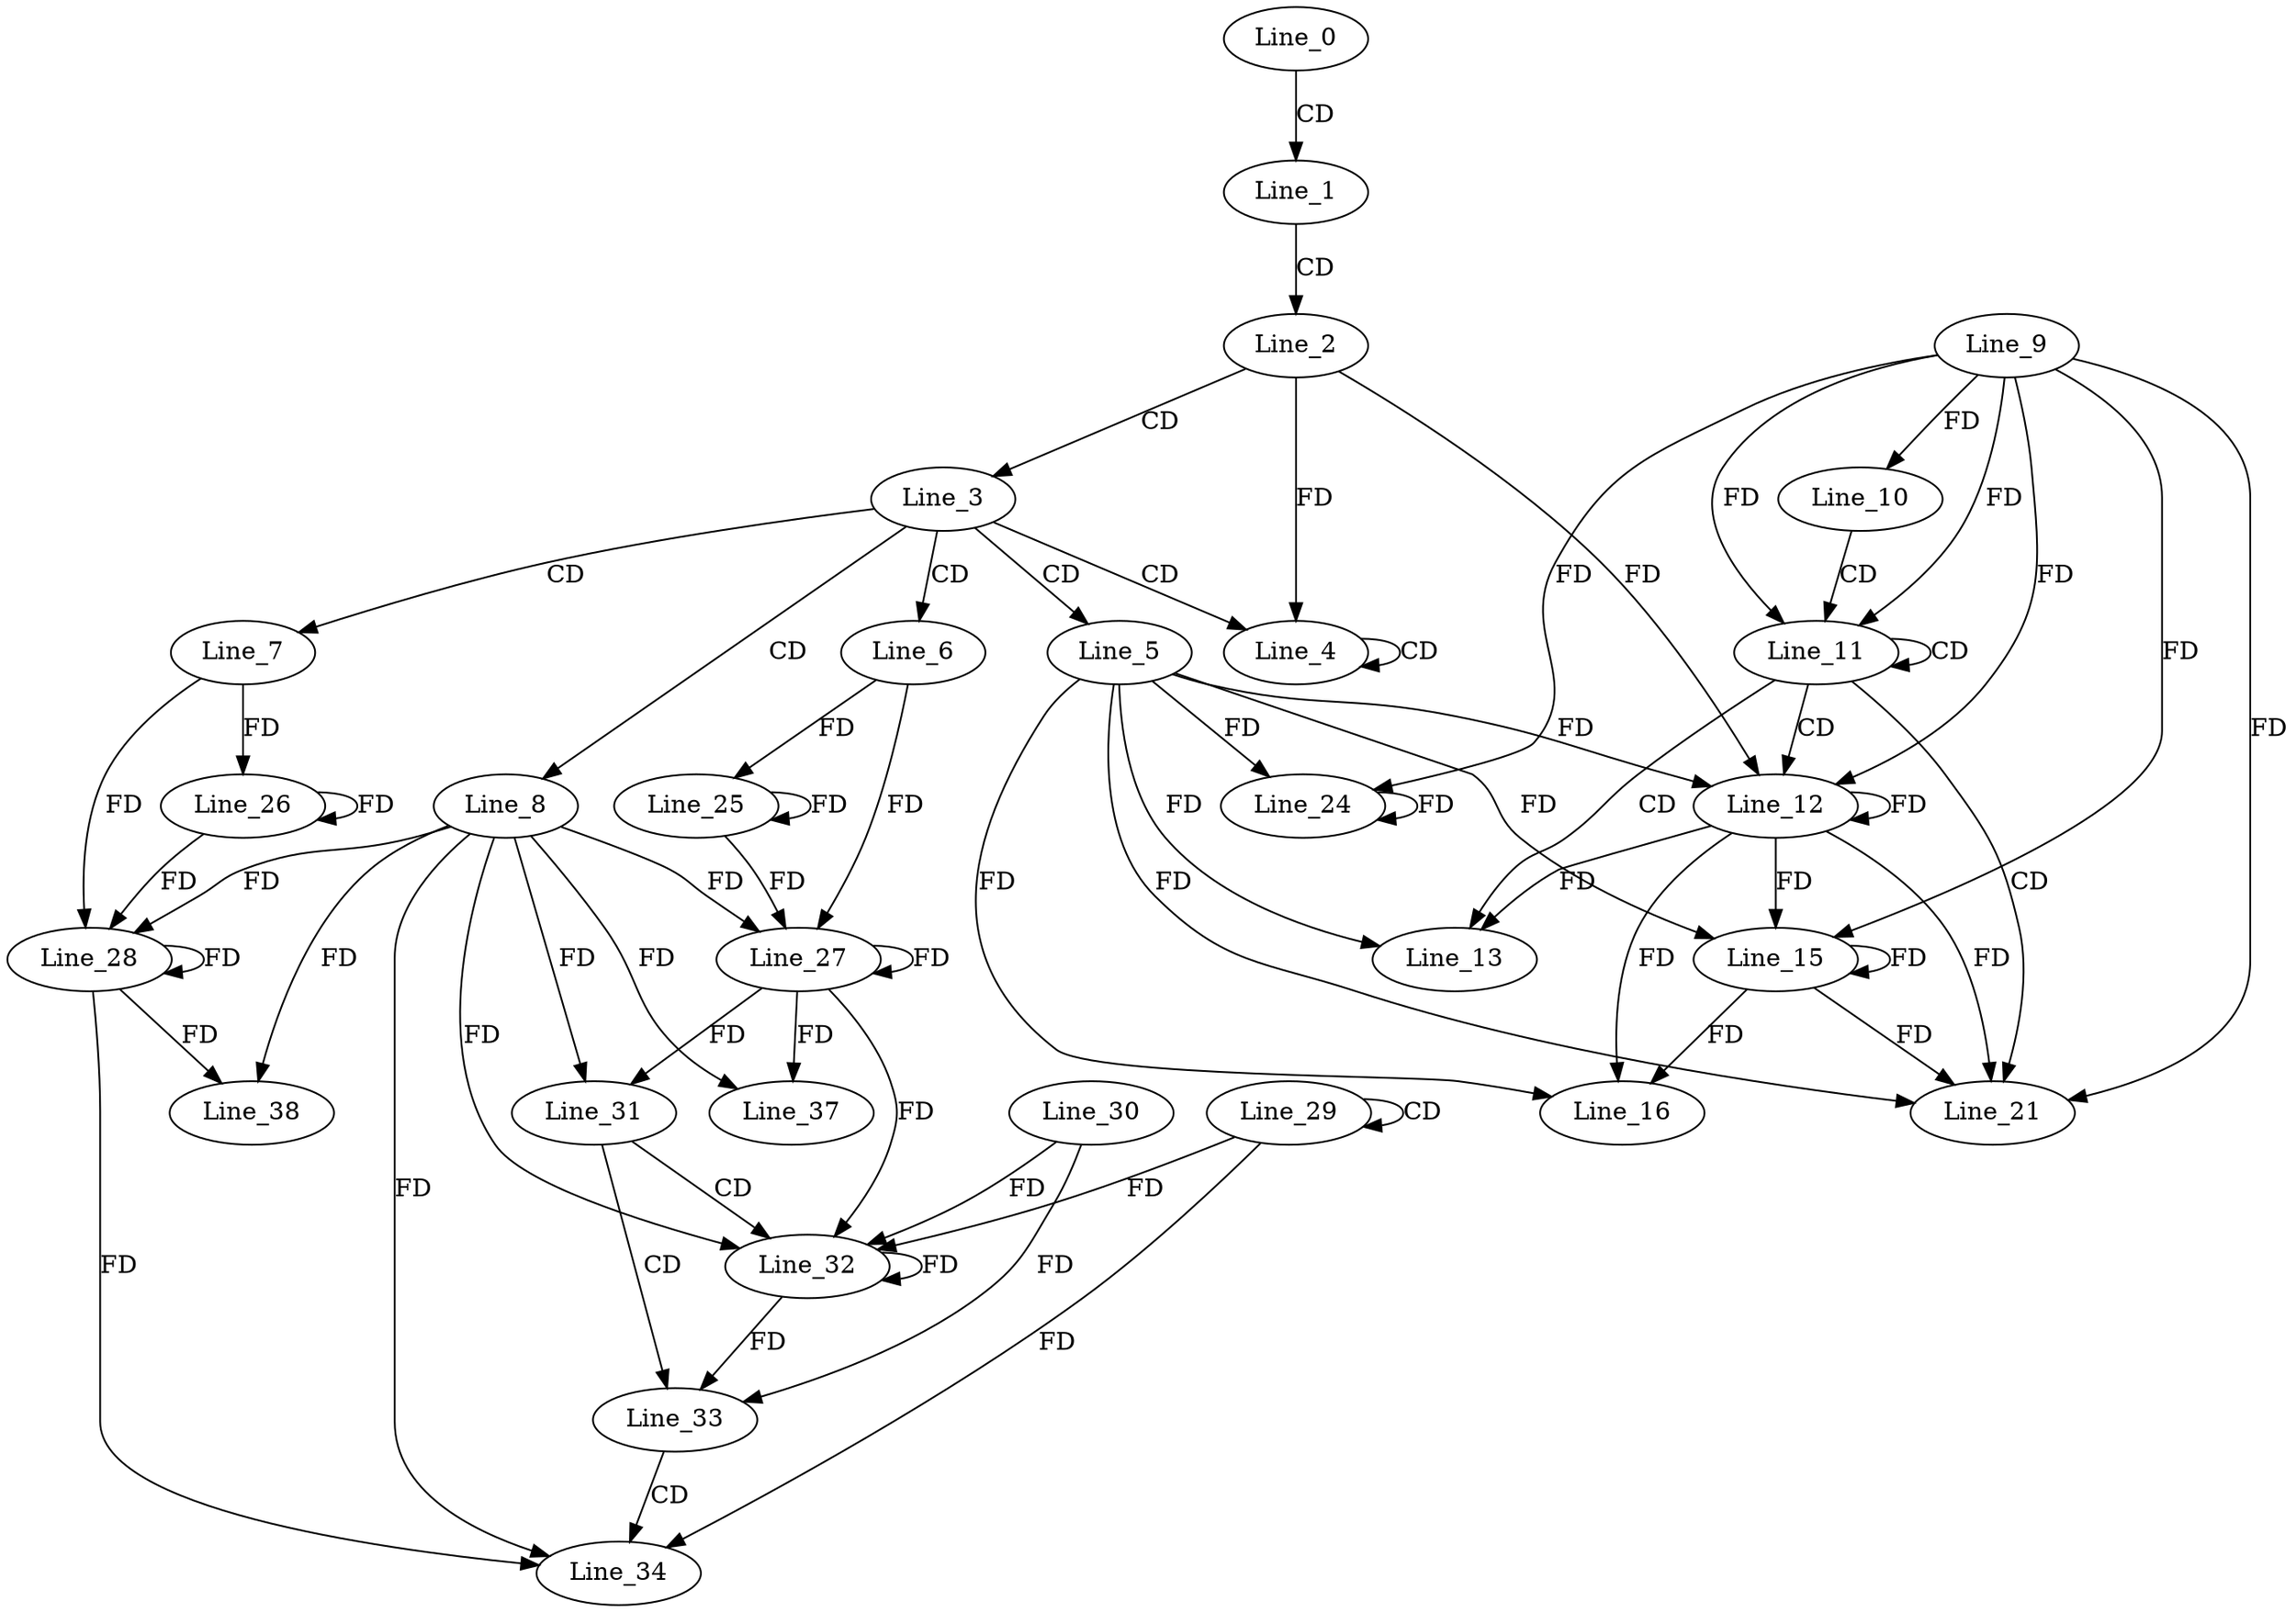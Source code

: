 digraph G {
  Line_0;
  Line_1;
  Line_2;
  Line_3;
  Line_4;
  Line_4;
  Line_5;
  Line_6;
  Line_7;
  Line_8;
  Line_9;
  Line_10;
  Line_11;
  Line_11;
  Line_12;
  Line_12;
  Line_12;
  Line_13;
  Line_15;
  Line_15;
  Line_16;
  Line_21;
  Line_24;
  Line_24;
  Line_25;
  Line_26;
  Line_27;
  Line_27;
  Line_28;
  Line_28;
  Line_29;
  Line_29;
  Line_31;
  Line_31;
  Line_31;
  Line_32;
  Line_30;
  Line_32;
  Line_33;
  Line_34;
  Line_37;
  Line_38;
  Line_0 -> Line_1 [ label="CD" ];
  Line_1 -> Line_2 [ label="CD" ];
  Line_2 -> Line_3 [ label="CD" ];
  Line_3 -> Line_4 [ label="CD" ];
  Line_4 -> Line_4 [ label="CD" ];
  Line_2 -> Line_4 [ label="FD" ];
  Line_3 -> Line_5 [ label="CD" ];
  Line_3 -> Line_6 [ label="CD" ];
  Line_3 -> Line_7 [ label="CD" ];
  Line_3 -> Line_8 [ label="CD" ];
  Line_9 -> Line_10 [ label="FD" ];
  Line_10 -> Line_11 [ label="CD" ];
  Line_9 -> Line_11 [ label="FD" ];
  Line_11 -> Line_11 [ label="CD" ];
  Line_9 -> Line_11 [ label="FD" ];
  Line_11 -> Line_12 [ label="CD" ];
  Line_5 -> Line_12 [ label="FD" ];
  Line_12 -> Line_12 [ label="FD" ];
  Line_2 -> Line_12 [ label="FD" ];
  Line_9 -> Line_12 [ label="FD" ];
  Line_11 -> Line_13 [ label="CD" ];
  Line_5 -> Line_13 [ label="FD" ];
  Line_12 -> Line_13 [ label="FD" ];
  Line_5 -> Line_15 [ label="FD" ];
  Line_12 -> Line_15 [ label="FD" ];
  Line_15 -> Line_15 [ label="FD" ];
  Line_9 -> Line_15 [ label="FD" ];
  Line_5 -> Line_16 [ label="FD" ];
  Line_12 -> Line_16 [ label="FD" ];
  Line_15 -> Line_16 [ label="FD" ];
  Line_11 -> Line_21 [ label="CD" ];
  Line_9 -> Line_21 [ label="FD" ];
  Line_5 -> Line_21 [ label="FD" ];
  Line_12 -> Line_21 [ label="FD" ];
  Line_15 -> Line_21 [ label="FD" ];
  Line_5 -> Line_24 [ label="FD" ];
  Line_24 -> Line_24 [ label="FD" ];
  Line_9 -> Line_24 [ label="FD" ];
  Line_6 -> Line_25 [ label="FD" ];
  Line_25 -> Line_25 [ label="FD" ];
  Line_7 -> Line_26 [ label="FD" ];
  Line_26 -> Line_26 [ label="FD" ];
  Line_8 -> Line_27 [ label="FD" ];
  Line_27 -> Line_27 [ label="FD" ];
  Line_6 -> Line_27 [ label="FD" ];
  Line_25 -> Line_27 [ label="FD" ];
  Line_8 -> Line_28 [ label="FD" ];
  Line_28 -> Line_28 [ label="FD" ];
  Line_7 -> Line_28 [ label="FD" ];
  Line_26 -> Line_28 [ label="FD" ];
  Line_29 -> Line_29 [ label="CD" ];
  Line_8 -> Line_31 [ label="FD" ];
  Line_27 -> Line_31 [ label="FD" ];
  Line_31 -> Line_32 [ label="CD" ];
  Line_32 -> Line_32 [ label="FD" ];
  Line_30 -> Line_32 [ label="FD" ];
  Line_8 -> Line_32 [ label="FD" ];
  Line_27 -> Line_32 [ label="FD" ];
  Line_29 -> Line_32 [ label="FD" ];
  Line_31 -> Line_33 [ label="CD" ];
  Line_32 -> Line_33 [ label="FD" ];
  Line_30 -> Line_33 [ label="FD" ];
  Line_33 -> Line_34 [ label="CD" ];
  Line_8 -> Line_34 [ label="FD" ];
  Line_28 -> Line_34 [ label="FD" ];
  Line_29 -> Line_34 [ label="FD" ];
  Line_8 -> Line_37 [ label="FD" ];
  Line_27 -> Line_37 [ label="FD" ];
  Line_8 -> Line_38 [ label="FD" ];
  Line_28 -> Line_38 [ label="FD" ];
}
